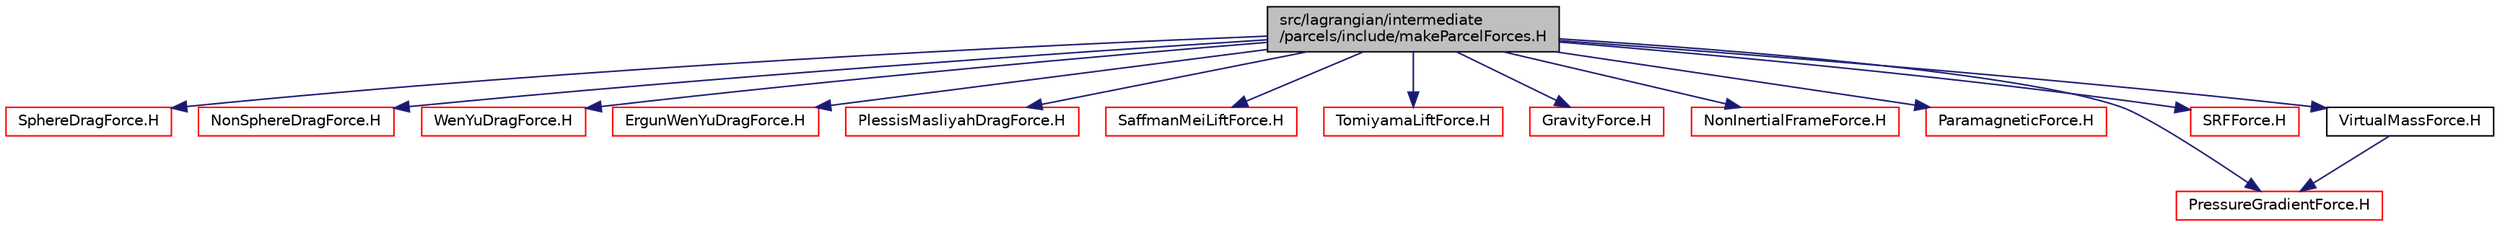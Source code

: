 digraph "src/lagrangian/intermediate/parcels/include/makeParcelForces.H"
{
  bgcolor="transparent";
  edge [fontname="Helvetica",fontsize="10",labelfontname="Helvetica",labelfontsize="10"];
  node [fontname="Helvetica",fontsize="10",shape=record];
  Node1 [label="src/lagrangian/intermediate\l/parcels/include/makeParcelForces.H",height=0.2,width=0.4,color="black", fillcolor="grey75", style="filled", fontcolor="black"];
  Node1 -> Node2 [color="midnightblue",fontsize="10",style="solid",fontname="Helvetica"];
  Node2 [label="SphereDragForce.H",height=0.2,width=0.4,color="red",URL="$a06808.html"];
  Node1 -> Node3 [color="midnightblue",fontsize="10",style="solid",fontname="Helvetica"];
  Node3 [label="NonSphereDragForce.H",height=0.2,width=0.4,color="red",URL="$a06804.html"];
  Node1 -> Node4 [color="midnightblue",fontsize="10",style="solid",fontname="Helvetica"];
  Node4 [label="WenYuDragForce.H",height=0.2,width=0.4,color="red",URL="$a06810.html"];
  Node1 -> Node5 [color="midnightblue",fontsize="10",style="solid",fontname="Helvetica"];
  Node5 [label="ErgunWenYuDragForce.H",height=0.2,width=0.4,color="red",URL="$a06802.html"];
  Node1 -> Node6 [color="midnightblue",fontsize="10",style="solid",fontname="Helvetica"];
  Node6 [label="PlessisMasliyahDragForce.H",height=0.2,width=0.4,color="red",URL="$a06806.html"];
  Node1 -> Node7 [color="midnightblue",fontsize="10",style="solid",fontname="Helvetica"];
  Node7 [label="SaffmanMeiLiftForce.H",height=0.2,width=0.4,color="red",URL="$a06820.html"];
  Node1 -> Node8 [color="midnightblue",fontsize="10",style="solid",fontname="Helvetica"];
  Node8 [label="TomiyamaLiftForce.H",height=0.2,width=0.4,color="red",URL="$a06822.html"];
  Node1 -> Node9 [color="midnightblue",fontsize="10",style="solid",fontname="Helvetica"];
  Node9 [label="GravityForce.H",height=0.2,width=0.4,color="red",URL="$a06814.html"];
  Node1 -> Node10 [color="midnightblue",fontsize="10",style="solid",fontname="Helvetica"];
  Node10 [label="NonInertialFrameForce.H",height=0.2,width=0.4,color="red",URL="$a06824.html"];
  Node1 -> Node11 [color="midnightblue",fontsize="10",style="solid",fontname="Helvetica"];
  Node11 [label="ParamagneticForce.H",height=0.2,width=0.4,color="red",URL="$a06827.html"];
  Node1 -> Node12 [color="midnightblue",fontsize="10",style="solid",fontname="Helvetica"];
  Node12 [label="PressureGradientForce.H",height=0.2,width=0.4,color="red",URL="$a06834.html"];
  Node1 -> Node13 [color="midnightblue",fontsize="10",style="solid",fontname="Helvetica"];
  Node13 [label="SRFForce.H",height=0.2,width=0.4,color="red",URL="$a06837.html"];
  Node1 -> Node14 [color="midnightblue",fontsize="10",style="solid",fontname="Helvetica"];
  Node14 [label="VirtualMassForce.H",height=0.2,width=0.4,color="black",URL="$a06839.html"];
  Node14 -> Node12 [color="midnightblue",fontsize="10",style="solid",fontname="Helvetica"];
}
